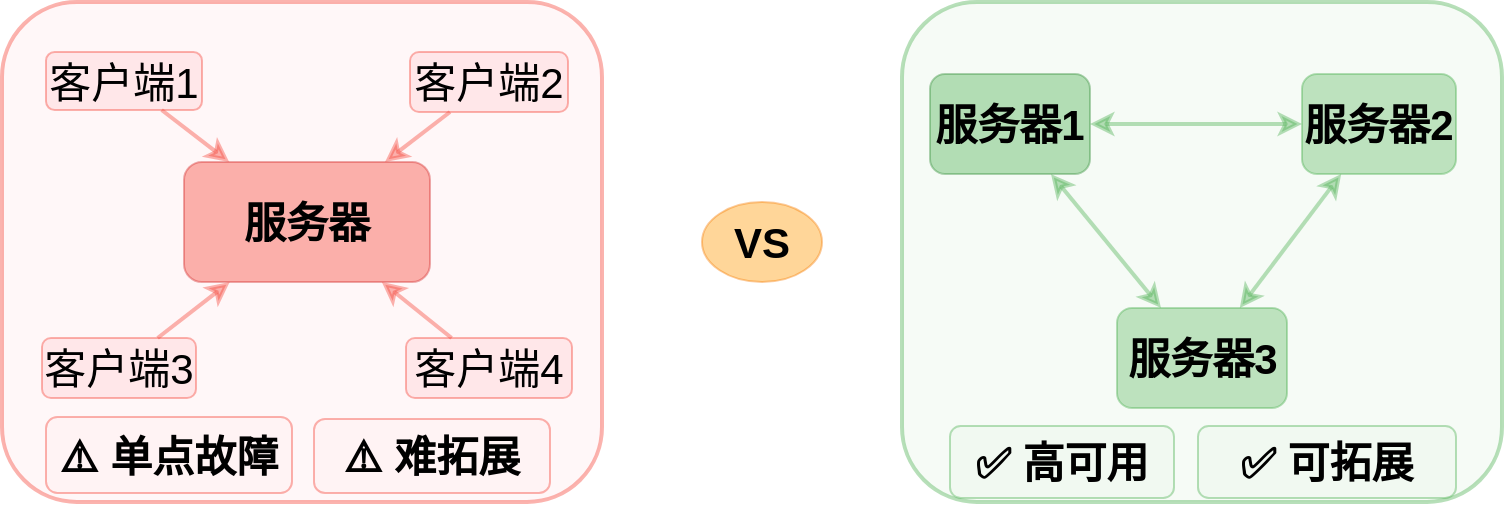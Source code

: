 <mxfile version="27.0.9">
  <diagram name="第 1 页" id="1FyKUF50gnVKBm6TfoI5">
    <mxGraphModel dx="903" dy="498" grid="0" gridSize="10" guides="1" tooltips="1" connect="1" arrows="1" fold="1" page="0" pageScale="1" pageWidth="827" pageHeight="1169" math="0" shadow="0">
      <root>
        <mxCell id="0" />
        <mxCell id="1" parent="0" />
        <mxCell id="yjoiWp7i4O6Tfu99-DzN-41" value="" style="rounded=1;whiteSpace=wrap;html=1;fillColor=#ffebee;strokeColor=#f44336;strokeWidth=2;fontSize=21;fontColor=#000000;opacity=40;" vertex="1" parent="1">
          <mxGeometry x="713" y="456" width="300" height="250" as="geometry" />
        </mxCell>
        <mxCell id="yjoiWp7i4O6Tfu99-DzN-42" value="" style="rounded=1;whiteSpace=wrap;html=1;fillColor=#e8f5e8;strokeColor=#4caf50;strokeWidth=2;fontSize=21;fontColor=#000000;opacity=40;" vertex="1" parent="1">
          <mxGeometry x="1163" y="456" width="300" height="250" as="geometry" />
        </mxCell>
        <mxCell id="yjoiWp7i4O6Tfu99-DzN-45" value="VS" style="ellipse;whiteSpace=wrap;html=1;fillColor=#ff9800;strokeColor=#f57c00;fontSize=21;fontStyle=1;fontColor=#000000;opacity=40;" vertex="1" parent="1">
          <mxGeometry x="1063" y="556" width="60" height="40" as="geometry" />
        </mxCell>
        <mxCell id="yjoiWp7i4O6Tfu99-DzN-46" value="服务器" style="rounded=1;whiteSpace=wrap;html=1;fillColor=#f44336;strokeColor=#d32f2f;fontSize=21;fontColor=#000000;fontStyle=1;opacity=40;" vertex="1" parent="1">
          <mxGeometry x="804" y="536" width="123" height="60" as="geometry" />
        </mxCell>
        <mxCell id="yjoiWp7i4O6Tfu99-DzN-47" value="客户端1" style="rounded=1;whiteSpace=wrap;html=1;fillColor=#ffcdd2;strokeColor=#f44336;fontSize=21;fontColor=#000000;opacity=40;" vertex="1" parent="1">
          <mxGeometry x="735" y="481" width="78" height="29" as="geometry" />
        </mxCell>
        <mxCell id="yjoiWp7i4O6Tfu99-DzN-48" value="客户端2" style="rounded=1;whiteSpace=wrap;html=1;fillColor=#ffcdd2;strokeColor=#f44336;fontSize=21;fontColor=#000000;opacity=40;" vertex="1" parent="1">
          <mxGeometry x="917" y="481" width="79" height="30" as="geometry" />
        </mxCell>
        <mxCell id="yjoiWp7i4O6Tfu99-DzN-49" value="客户端3" style="rounded=1;whiteSpace=wrap;html=1;fillColor=#ffcdd2;strokeColor=#f44336;fontSize=21;fontColor=#000000;opacity=40;" vertex="1" parent="1">
          <mxGeometry x="733" y="624" width="77" height="30" as="geometry" />
        </mxCell>
        <mxCell id="yjoiWp7i4O6Tfu99-DzN-50" value="客户端4" style="rounded=1;whiteSpace=wrap;html=1;fillColor=#ffcdd2;strokeColor=#f44336;fontSize=21;fontColor=#000000;opacity=40;" vertex="1" parent="1">
          <mxGeometry x="915" y="624" width="83" height="30" as="geometry" />
        </mxCell>
        <mxCell id="yjoiWp7i4O6Tfu99-DzN-51" value="" style="endArrow=classic;html=1;rounded=0;strokeColor=#f44336;strokeWidth=2;fontSize=21;fontColor=#000000;opacity=40;" edge="1" parent="1" source="yjoiWp7i4O6Tfu99-DzN-47" target="yjoiWp7i4O6Tfu99-DzN-46">
          <mxGeometry width="50" height="50" relative="1" as="geometry">
            <mxPoint x="773" y="516" as="sourcePoint" />
            <mxPoint x="823" y="466" as="targetPoint" />
          </mxGeometry>
        </mxCell>
        <mxCell id="yjoiWp7i4O6Tfu99-DzN-52" value="" style="endArrow=classic;html=1;rounded=0;strokeColor=#f44336;strokeWidth=2;fontSize=21;fontColor=#000000;opacity=40;" edge="1" parent="1" source="yjoiWp7i4O6Tfu99-DzN-48" target="yjoiWp7i4O6Tfu99-DzN-46">
          <mxGeometry width="50" height="50" relative="1" as="geometry">
            <mxPoint x="953" y="516" as="sourcePoint" />
            <mxPoint x="903" y="466" as="targetPoint" />
          </mxGeometry>
        </mxCell>
        <mxCell id="yjoiWp7i4O6Tfu99-DzN-53" value="" style="endArrow=classic;html=1;rounded=0;strokeColor=#f44336;strokeWidth=2;fontSize=21;fontColor=#000000;opacity=40;" edge="1" parent="1" source="yjoiWp7i4O6Tfu99-DzN-49" target="yjoiWp7i4O6Tfu99-DzN-46">
          <mxGeometry width="50" height="50" relative="1" as="geometry">
            <mxPoint x="773" y="636" as="sourcePoint" />
            <mxPoint x="823" y="586" as="targetPoint" />
          </mxGeometry>
        </mxCell>
        <mxCell id="yjoiWp7i4O6Tfu99-DzN-54" value="" style="endArrow=classic;html=1;rounded=0;strokeColor=#f44336;strokeWidth=2;fontSize=21;fontColor=#000000;opacity=40;" edge="1" parent="1" source="yjoiWp7i4O6Tfu99-DzN-50" target="yjoiWp7i4O6Tfu99-DzN-46">
          <mxGeometry width="50" height="50" relative="1" as="geometry">
            <mxPoint x="953" y="636" as="sourcePoint" />
            <mxPoint x="903" y="586" as="targetPoint" />
          </mxGeometry>
        </mxCell>
        <mxCell id="yjoiWp7i4O6Tfu99-DzN-55" value="⚠️ 单点故障" style="text;html=1;strokeColor=#f44336;fillColor=#ffebee;align=center;verticalAlign=middle;whiteSpace=wrap;rounded=1;fontSize=21;fontColor=#000000;fontStyle=1;opacity=40;" vertex="1" parent="1">
          <mxGeometry x="735" y="663.5" width="123" height="38" as="geometry" />
        </mxCell>
        <mxCell id="yjoiWp7i4O6Tfu99-DzN-56" value="⚠️ 难拓展" style="text;html=1;strokeColor=#f44336;fillColor=#ffebee;align=center;verticalAlign=middle;whiteSpace=wrap;rounded=1;fontSize=21;fontColor=#000000;fontStyle=1;opacity=40;" vertex="1" parent="1">
          <mxGeometry x="869" y="664.5" width="118" height="37" as="geometry" />
        </mxCell>
        <mxCell id="yjoiWp7i4O6Tfu99-DzN-57" value="服务器1" style="rounded=1;whiteSpace=wrap;html=1;fillColor=#4caf50;strokeColor=#388e3c;fontSize=21;fontColor=#000000;fontStyle=1;opacity=40;" vertex="1" parent="1">
          <mxGeometry x="1177" y="492" width="80" height="50" as="geometry" />
        </mxCell>
        <mxCell id="yjoiWp7i4O6Tfu99-DzN-58" value="服务器2" style="rounded=1;whiteSpace=wrap;html=1;fillColor=#66bb6a;strokeColor=#4caf50;fontSize=21;fontColor=#000000;fontStyle=1;opacity=40;" vertex="1" parent="1">
          <mxGeometry x="1363" y="492" width="77" height="50" as="geometry" />
        </mxCell>
        <mxCell id="yjoiWp7i4O6Tfu99-DzN-59" value="服务器3" style="rounded=1;whiteSpace=wrap;html=1;fillColor=#66bb6a;strokeColor=#4caf50;fontSize=21;fontColor=#000000;fontStyle=1;opacity=40;" vertex="1" parent="1">
          <mxGeometry x="1270.5" y="609" width="85" height="50" as="geometry" />
        </mxCell>
        <mxCell id="yjoiWp7i4O6Tfu99-DzN-64" value="" style="endArrow=classic;startArrow=classic;html=1;rounded=0;strokeColor=#4caf50;strokeWidth=2;fontSize=21;fontColor=#000000;opacity=40;" edge="1" parent="1" source="yjoiWp7i4O6Tfu99-DzN-57" target="yjoiWp7i4O6Tfu99-DzN-58">
          <mxGeometry width="50" height="50" relative="1" as="geometry">
            <mxPoint x="1283" y="531" as="sourcePoint" />
            <mxPoint x="1333" y="481" as="targetPoint" />
          </mxGeometry>
        </mxCell>
        <mxCell id="yjoiWp7i4O6Tfu99-DzN-65" value="" style="endArrow=classic;startArrow=classic;html=1;rounded=0;strokeColor=#4caf50;strokeWidth=2;fontSize=21;fontColor=#000000;opacity=40;" edge="1" parent="1" source="yjoiWp7i4O6Tfu99-DzN-57" target="yjoiWp7i4O6Tfu99-DzN-59">
          <mxGeometry width="50" height="50" relative="1" as="geometry">
            <mxPoint x="1248" y="556" as="sourcePoint" />
            <mxPoint x="1298" y="506" as="targetPoint" />
          </mxGeometry>
        </mxCell>
        <mxCell id="yjoiWp7i4O6Tfu99-DzN-66" value="" style="endArrow=classic;startArrow=classic;html=1;rounded=0;strokeColor=#4caf50;strokeWidth=2;fontSize=21;fontColor=#000000;opacity=40;" edge="1" parent="1" source="yjoiWp7i4O6Tfu99-DzN-58" target="yjoiWp7i4O6Tfu99-DzN-59">
          <mxGeometry width="50" height="50" relative="1" as="geometry">
            <mxPoint x="1348" y="556" as="sourcePoint" />
            <mxPoint x="1298" y="576" as="targetPoint" />
          </mxGeometry>
        </mxCell>
        <mxCell id="yjoiWp7i4O6Tfu99-DzN-71" value="✅ 高可用" style="text;html=1;strokeColor=#4caf50;fillColor=#e8f5e8;align=center;verticalAlign=middle;whiteSpace=wrap;rounded=1;fontSize=21;fontColor=#000000;fontStyle=1;opacity=40;" vertex="1" parent="1">
          <mxGeometry x="1187" y="668" width="112" height="36" as="geometry" />
        </mxCell>
        <mxCell id="yjoiWp7i4O6Tfu99-DzN-72" value="✅ 可拓展" style="text;html=1;strokeColor=#4caf50;fillColor=#e8f5e8;align=center;verticalAlign=middle;whiteSpace=wrap;rounded=1;fontSize=21;fontColor=#000000;fontStyle=1;opacity=40;" vertex="1" parent="1">
          <mxGeometry x="1311" y="668" width="129" height="36" as="geometry" />
        </mxCell>
      </root>
    </mxGraphModel>
  </diagram>
</mxfile>
